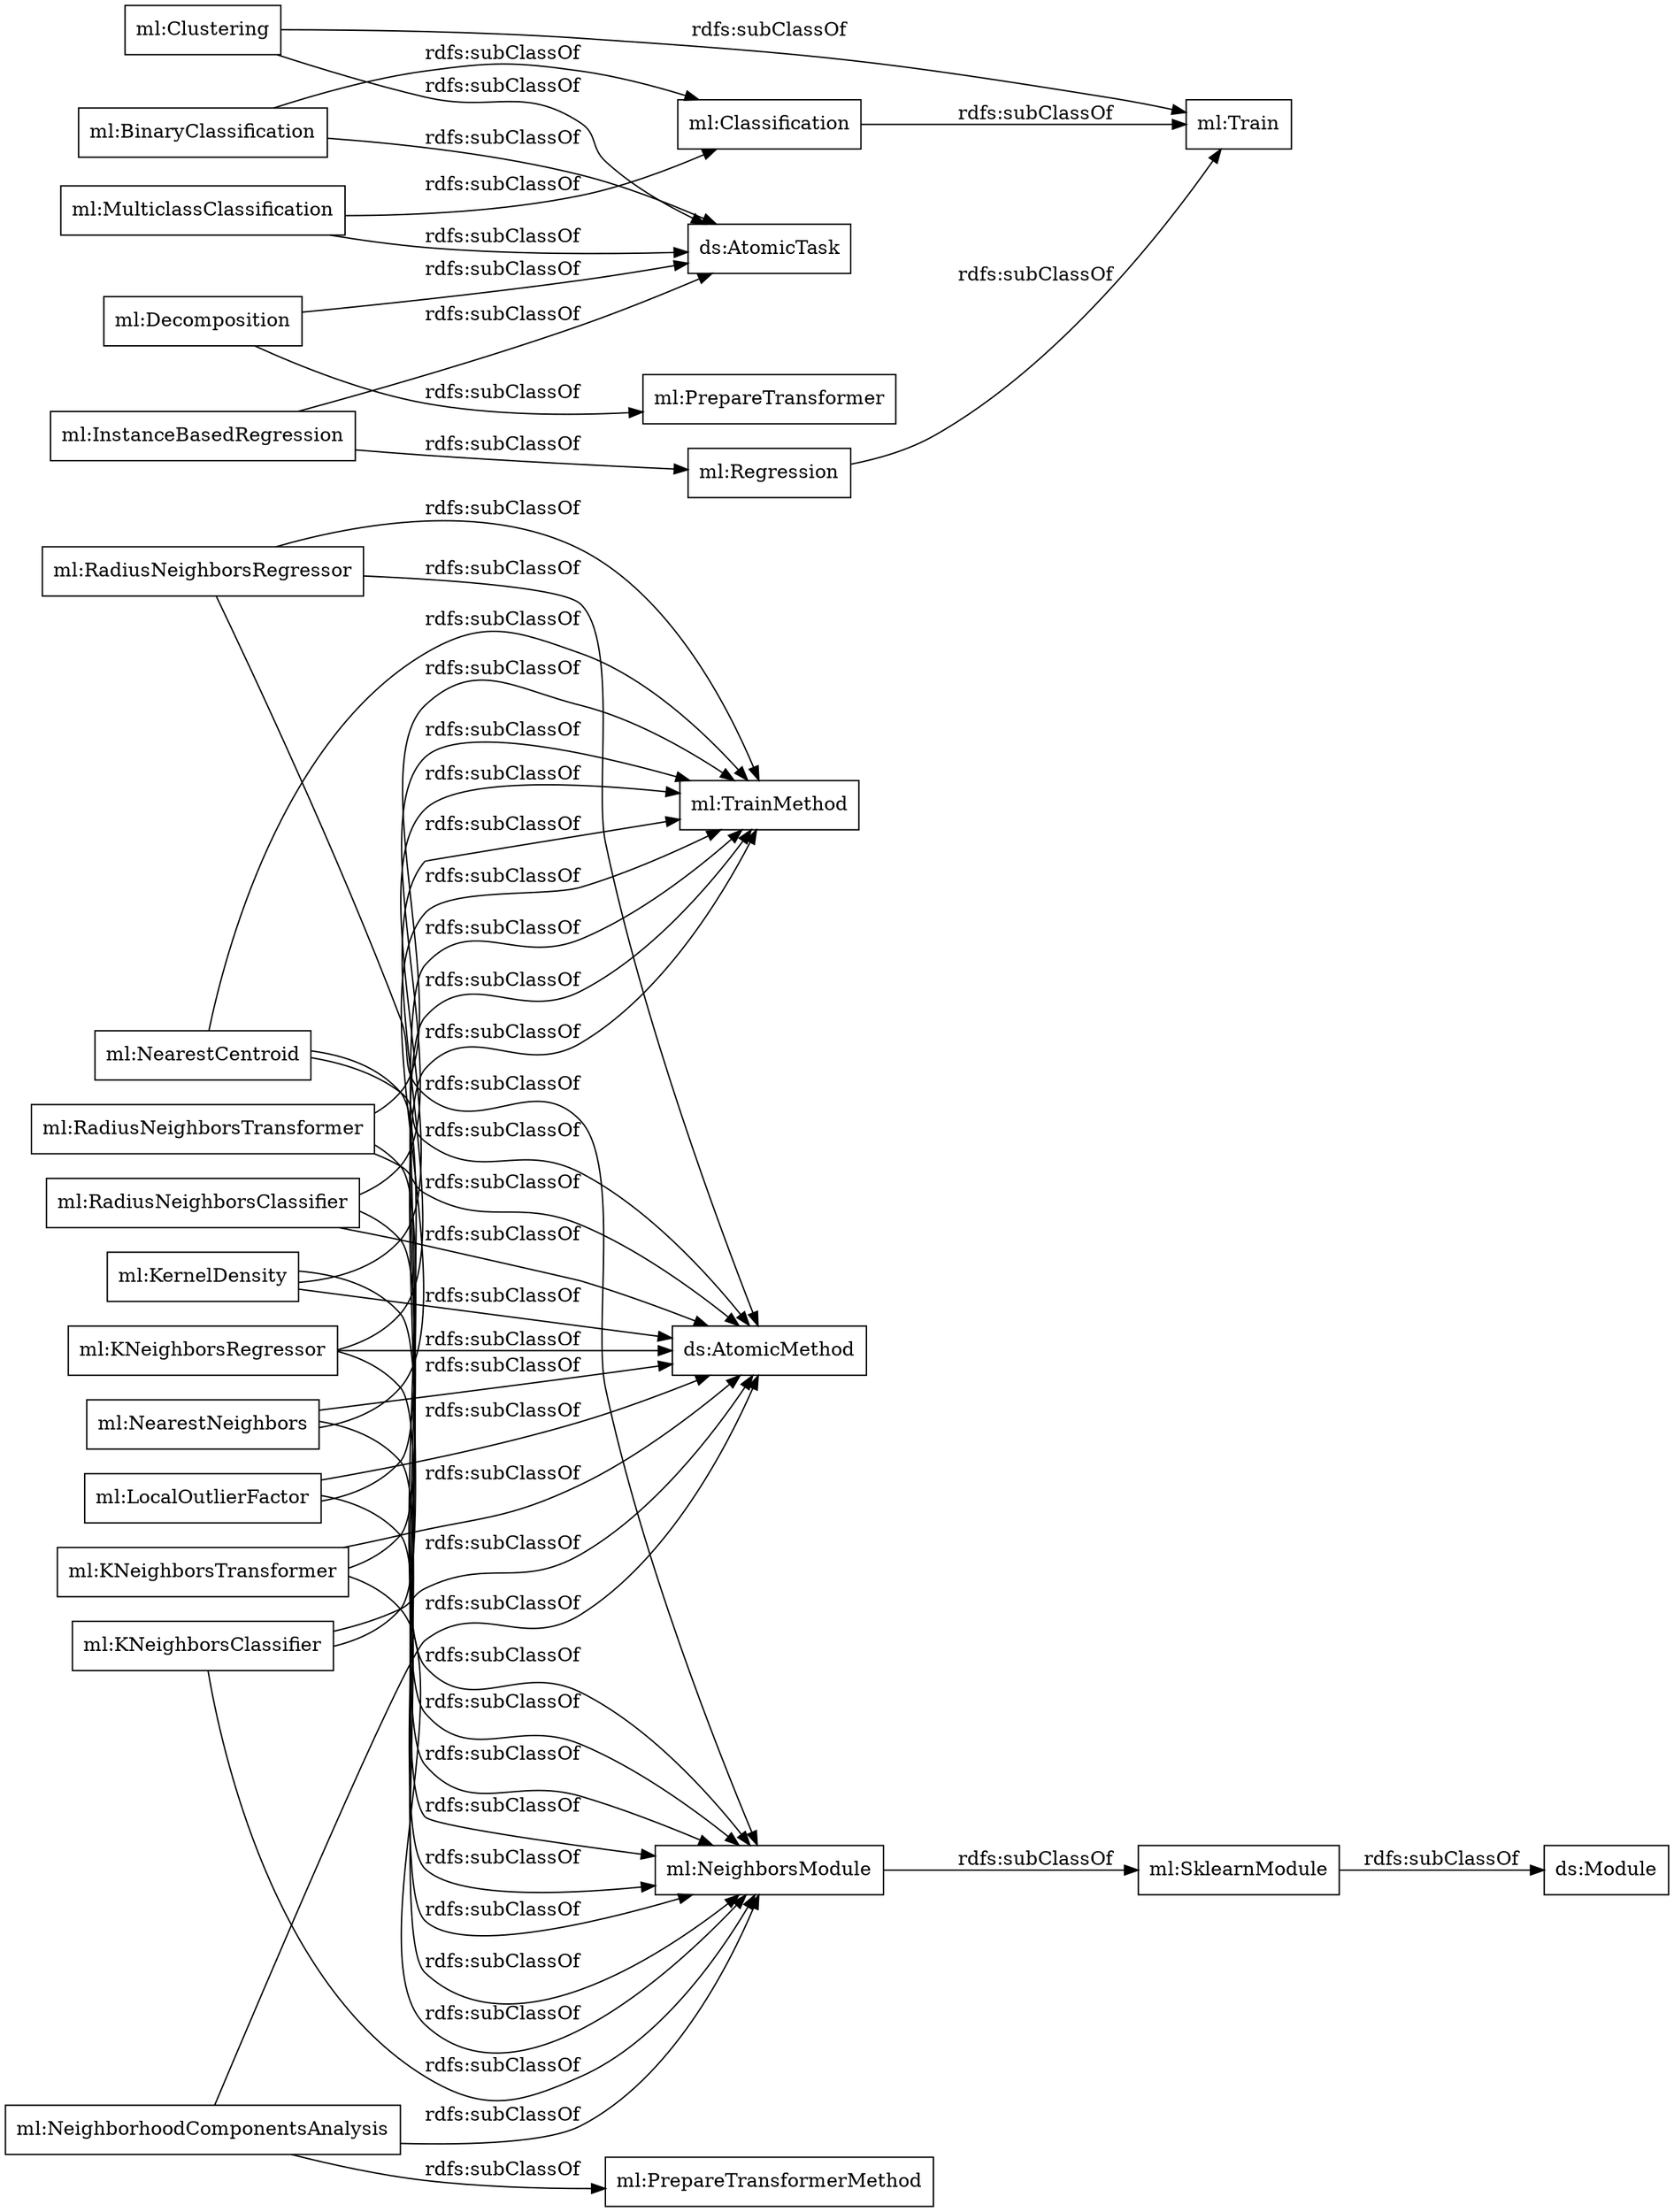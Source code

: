 digraph ar2dtool_diagram { 
rankdir=LR;
size="1000"
node [shape = rectangle, color="black"]; "ml:KernelDensity" "ml:LocalOutlierFactor" "ml:NeighborhoodComponentsAnalysis" "ml:Clustering" "ml:BinaryClassification" "ml:PrepareTransformer" "ml:Classification" "ml:RadiusNeighborsClassifier" "ml:KNeighborsClassifier" "ml:MulticlassClassification" "ml:KNeighborsRegressor" "ml:RadiusNeighborsRegressor" "ml:NearestNeighbors" "ml:Train" "ml:KNeighborsTransformer" "ml:NearestCentroid" "ml:Decomposition" "ml:SklearnModule" "ml:RadiusNeighborsTransformer" "ml:NeighborsModule" "ml:InstanceBasedRegression" "ml:Regression" ; /*classes style*/
	"ml:RadiusNeighborsTransformer" -> "ml:TrainMethod" [ label = "rdfs:subClassOf" ];
	"ml:RadiusNeighborsTransformer" -> "ml:NeighborsModule" [ label = "rdfs:subClassOf" ];
	"ml:RadiusNeighborsTransformer" -> "ds:AtomicMethod" [ label = "rdfs:subClassOf" ];
	"ml:NearestCentroid" -> "ml:TrainMethod" [ label = "rdfs:subClassOf" ];
	"ml:NearestCentroid" -> "ml:NeighborsModule" [ label = "rdfs:subClassOf" ];
	"ml:NearestCentroid" -> "ds:AtomicMethod" [ label = "rdfs:subClassOf" ];
	"ml:Clustering" -> "ml:Train" [ label = "rdfs:subClassOf" ];
	"ml:Clustering" -> "ds:AtomicTask" [ label = "rdfs:subClassOf" ];
	"ml:BinaryClassification" -> "ml:Classification" [ label = "rdfs:subClassOf" ];
	"ml:BinaryClassification" -> "ds:AtomicTask" [ label = "rdfs:subClassOf" ];
	"ml:Decomposition" -> "ml:PrepareTransformer" [ label = "rdfs:subClassOf" ];
	"ml:Decomposition" -> "ds:AtomicTask" [ label = "rdfs:subClassOf" ];
	"ml:NeighborsModule" -> "ml:SklearnModule" [ label = "rdfs:subClassOf" ];
	"ml:MulticlassClassification" -> "ml:Classification" [ label = "rdfs:subClassOf" ];
	"ml:MulticlassClassification" -> "ds:AtomicTask" [ label = "rdfs:subClassOf" ];
	"ml:KNeighborsTransformer" -> "ml:TrainMethod" [ label = "rdfs:subClassOf" ];
	"ml:KNeighborsTransformer" -> "ml:NeighborsModule" [ label = "rdfs:subClassOf" ];
	"ml:KNeighborsTransformer" -> "ds:AtomicMethod" [ label = "rdfs:subClassOf" ];
	"ml:NearestNeighbors" -> "ml:TrainMethod" [ label = "rdfs:subClassOf" ];
	"ml:NearestNeighbors" -> "ml:NeighborsModule" [ label = "rdfs:subClassOf" ];
	"ml:NearestNeighbors" -> "ds:AtomicMethod" [ label = "rdfs:subClassOf" ];
	"ml:NeighborhoodComponentsAnalysis" -> "ml:PrepareTransformerMethod" [ label = "rdfs:subClassOf" ];
	"ml:NeighborhoodComponentsAnalysis" -> "ml:NeighborsModule" [ label = "rdfs:subClassOf" ];
	"ml:NeighborhoodComponentsAnalysis" -> "ds:AtomicMethod" [ label = "rdfs:subClassOf" ];
	"ml:SklearnModule" -> "ds:Module" [ label = "rdfs:subClassOf" ];
	"ml:Regression" -> "ml:Train" [ label = "rdfs:subClassOf" ];
	"ml:LocalOutlierFactor" -> "ml:TrainMethod" [ label = "rdfs:subClassOf" ];
	"ml:LocalOutlierFactor" -> "ml:NeighborsModule" [ label = "rdfs:subClassOf" ];
	"ml:LocalOutlierFactor" -> "ds:AtomicMethod" [ label = "rdfs:subClassOf" ];
	"ml:InstanceBasedRegression" -> "ml:Regression" [ label = "rdfs:subClassOf" ];
	"ml:InstanceBasedRegression" -> "ds:AtomicTask" [ label = "rdfs:subClassOf" ];
	"ml:KNeighborsClassifier" -> "ml:TrainMethod" [ label = "rdfs:subClassOf" ];
	"ml:KNeighborsClassifier" -> "ml:NeighborsModule" [ label = "rdfs:subClassOf" ];
	"ml:KNeighborsClassifier" -> "ds:AtomicMethod" [ label = "rdfs:subClassOf" ];
	"ml:KNeighborsRegressor" -> "ml:TrainMethod" [ label = "rdfs:subClassOf" ];
	"ml:KNeighborsRegressor" -> "ml:NeighborsModule" [ label = "rdfs:subClassOf" ];
	"ml:KNeighborsRegressor" -> "ds:AtomicMethod" [ label = "rdfs:subClassOf" ];
	"ml:RadiusNeighborsRegressor" -> "ml:TrainMethod" [ label = "rdfs:subClassOf" ];
	"ml:RadiusNeighborsRegressor" -> "ml:NeighborsModule" [ label = "rdfs:subClassOf" ];
	"ml:RadiusNeighborsRegressor" -> "ds:AtomicMethod" [ label = "rdfs:subClassOf" ];
	"ml:Classification" -> "ml:Train" [ label = "rdfs:subClassOf" ];
	"ml:RadiusNeighborsClassifier" -> "ml:TrainMethod" [ label = "rdfs:subClassOf" ];
	"ml:RadiusNeighborsClassifier" -> "ml:NeighborsModule" [ label = "rdfs:subClassOf" ];
	"ml:RadiusNeighborsClassifier" -> "ds:AtomicMethod" [ label = "rdfs:subClassOf" ];
	"ml:KernelDensity" -> "ml:TrainMethod" [ label = "rdfs:subClassOf" ];
	"ml:KernelDensity" -> "ml:NeighborsModule" [ label = "rdfs:subClassOf" ];
	"ml:KernelDensity" -> "ds:AtomicMethod" [ label = "rdfs:subClassOf" ];

}
